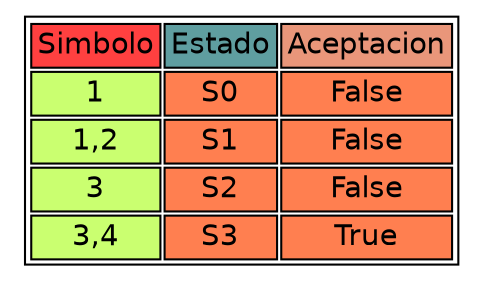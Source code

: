 digraph {
  node [ shape=none fontname=Helvetica ]
 n1 [ label = <
<table>
 <tr><td colspan="1" bgcolor="brown1">Simbolo</td> <td colspan="1" bgcolor="cadetblue">Estado</td><td colspan="1" bgcolor="darksalmon">Aceptacion</td></tr> <tr><td bgcolor="darkolivegreen1">1</td><td bgcolor="coral">S0</td> <td bgcolor="coral"> False </td></tr> <tr><td bgcolor="darkolivegreen1">1,2</td><td bgcolor="coral">S1</td> <td bgcolor="coral"> False </td></tr> <tr><td bgcolor="darkolivegreen1">3</td><td bgcolor="coral">S2</td> <td bgcolor="coral"> False </td></tr> <tr><td bgcolor="darkolivegreen1">3,4</td><td bgcolor="coral">S3</td> <td bgcolor="coral"> True </td></tr> </table>>]
}
